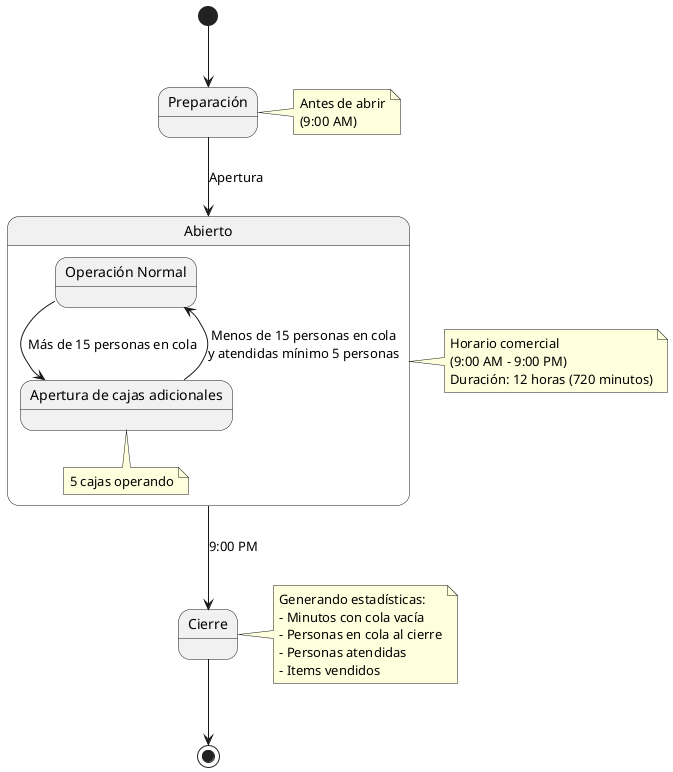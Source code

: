 @startuml
skinparam StateFontName Arial
skinparam StateFontSize 14

[*] --> Preparación
note right of Preparación : Antes de abrir\n(9:00 AM)

Preparación --> Abierto : Apertura
note right of Abierto : Horario comercial\n(9:00 AM - 9:00 PM)\nDuración: 12 horas (720 minutos)

state Abierto {


  state "Operación Normal" as Normal

  state "Apertura de cajas adicionales" as CajaAdicional

  CajaAdicional --> Normal : Menos de 15 personas en cola\ny atendidas mínimo 5 personas
  Normal --> CajaAdicional : Más de 15 personas en cola


  note bottom of CajaAdicional : 5 cajas operando
}

Abierto --> Cierre : 9:00 PM
note right of Cierre : Generando estadísticas:\n- Minutos con cola vacía\n- Personas en cola al cierre\n- Personas atendidas\n- Items vendidos

Cierre --> [*]

@enduml